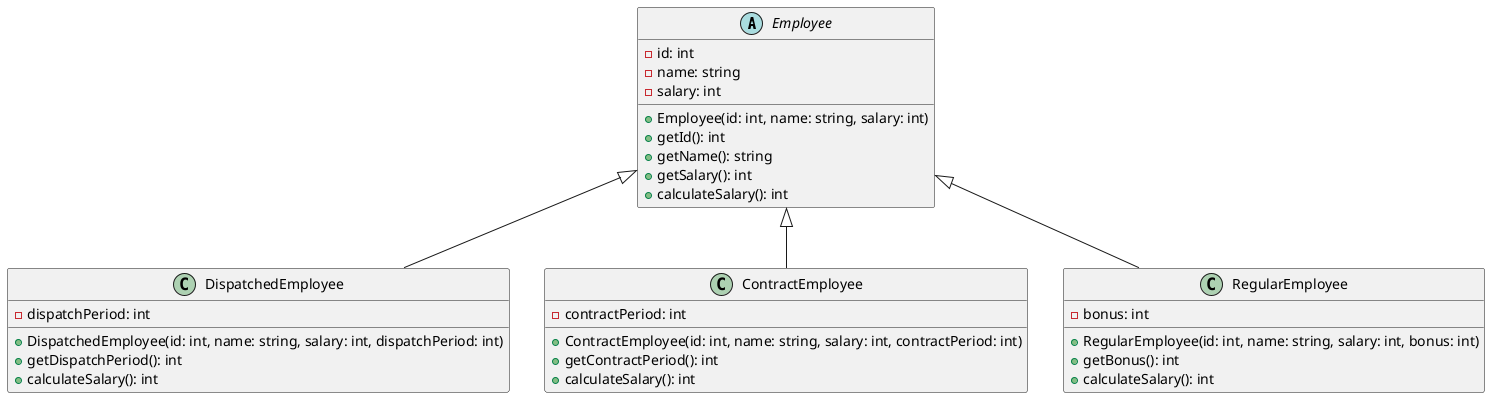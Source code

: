 @startuml 雇用形態
abstract class Employee {
    -id: int
    -name: string
    -salary: int
    +Employee(id: int, name: string, salary: int)
    +getId(): int
    +getName(): string
    +getSalary(): int
    +calculateSalary(): int
}

class DispatchedEmployee {
    -dispatchPeriod: int
    +DispatchedEmployee(id: int, name: string, salary: int, dispatchPeriod: int)
    +getDispatchPeriod(): int
    +calculateSalary(): int
}

class ContractEmployee {
    -contractPeriod: int
    +ContractEmployee(id: int, name: string, salary: int, contractPeriod: int)
    +getContractPeriod(): int
    +calculateSalary(): int
}

class RegularEmployee {
    -bonus: int
    +RegularEmployee(id: int, name: string, salary: int, bonus: int)
    +getBonus(): int
    +calculateSalary(): int
}

Employee <|-- DispatchedEmployee
Employee <|-- ContractEmployee
Employee <|-- RegularEmployee
@enduml
